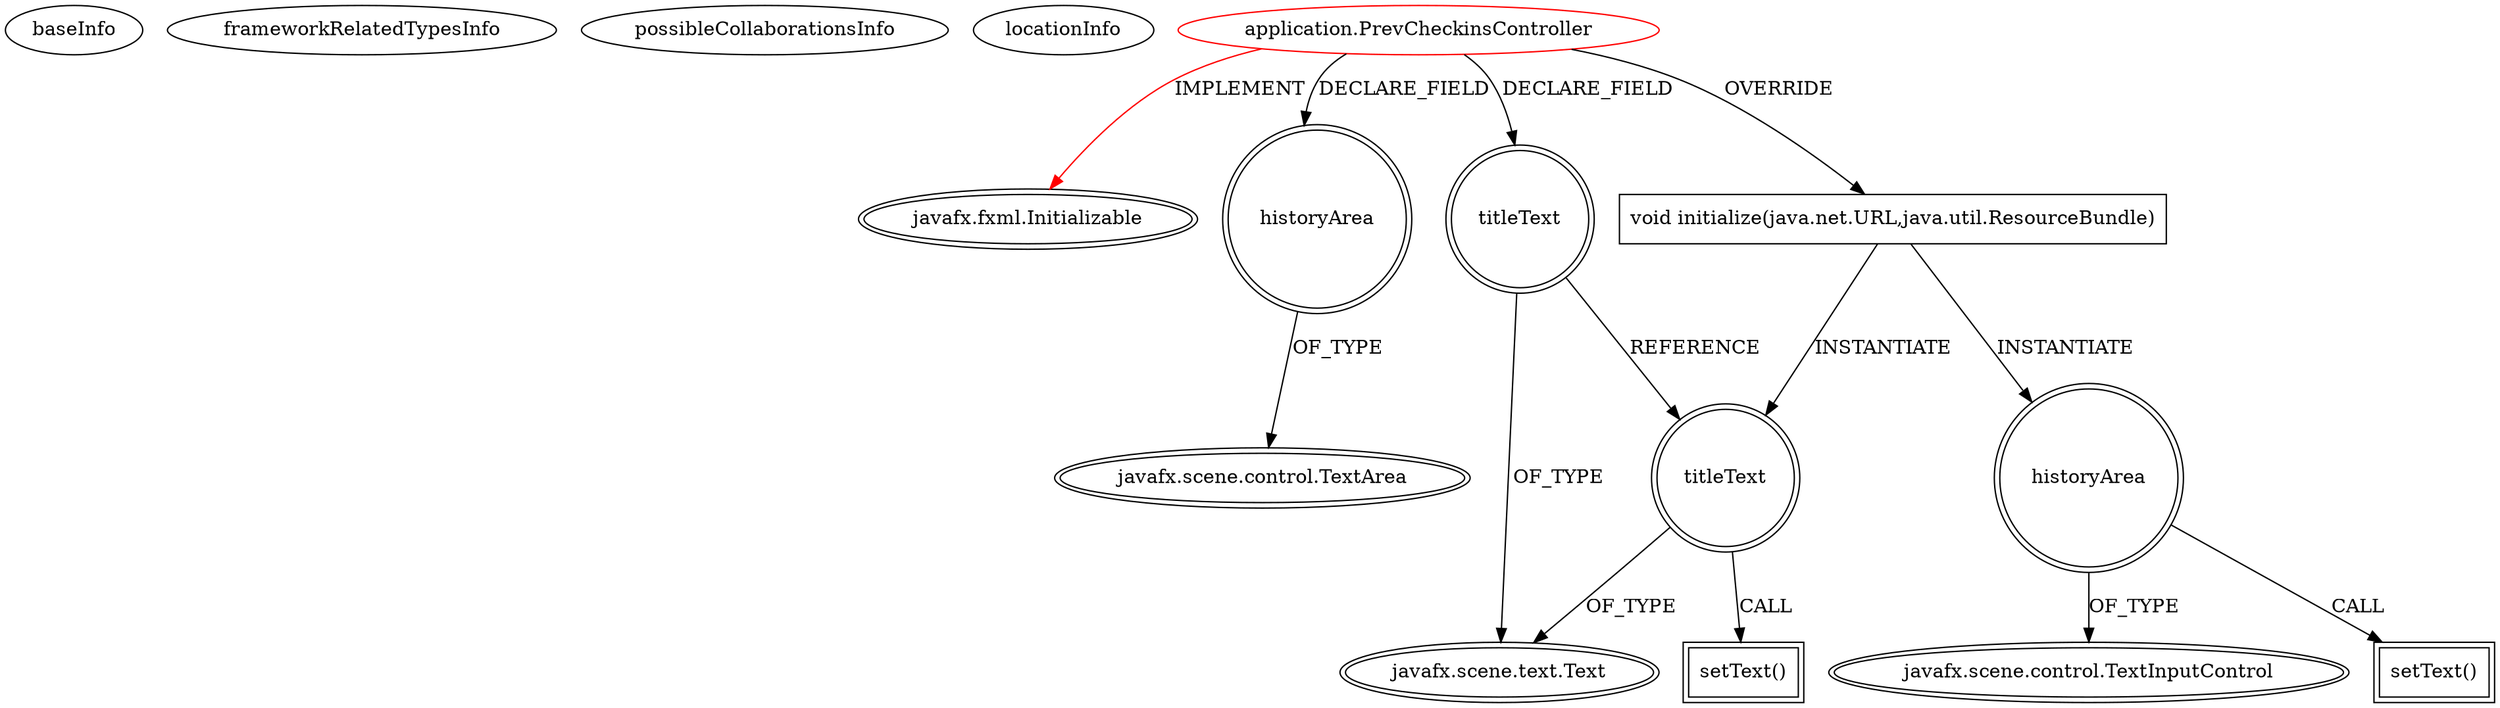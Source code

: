 digraph {
baseInfo[graphId=2593,category="extension_graph",isAnonymous=false,possibleRelation=false]
frameworkRelatedTypesInfo[0="javafx.fxml.Initializable"]
possibleCollaborationsInfo[]
locationInfo[projectName="ducknoise-TTI-Scanner",filePath="/ducknoise-TTI-Scanner/TTI-Scanner-master/TTI_Scanner/src/application/PrevCheckinsController.java",contextSignature="PrevCheckinsController",graphId="2593"]
0[label="application.PrevCheckinsController",vertexType="ROOT_CLIENT_CLASS_DECLARATION",isFrameworkType=false,color=red]
1[label="javafx.fxml.Initializable",vertexType="FRAMEWORK_INTERFACE_TYPE",isFrameworkType=true,peripheries=2]
2[label="historyArea",vertexType="FIELD_DECLARATION",isFrameworkType=true,peripheries=2,shape=circle]
3[label="javafx.scene.control.TextArea",vertexType="FRAMEWORK_CLASS_TYPE",isFrameworkType=true,peripheries=2]
4[label="titleText",vertexType="FIELD_DECLARATION",isFrameworkType=true,peripheries=2,shape=circle]
5[label="javafx.scene.text.Text",vertexType="FRAMEWORK_CLASS_TYPE",isFrameworkType=true,peripheries=2]
6[label="void initialize(java.net.URL,java.util.ResourceBundle)",vertexType="OVERRIDING_METHOD_DECLARATION",isFrameworkType=false,shape=box]
7[label="titleText",vertexType="VARIABLE_EXPRESION",isFrameworkType=true,peripheries=2,shape=circle]
8[label="setText()",vertexType="INSIDE_CALL",isFrameworkType=true,peripheries=2,shape=box]
10[label="historyArea",vertexType="VARIABLE_EXPRESION",isFrameworkType=true,peripheries=2,shape=circle]
12[label="javafx.scene.control.TextInputControl",vertexType="FRAMEWORK_CLASS_TYPE",isFrameworkType=true,peripheries=2]
11[label="setText()",vertexType="INSIDE_CALL",isFrameworkType=true,peripheries=2,shape=box]
0->1[label="IMPLEMENT",color=red]
0->2[label="DECLARE_FIELD"]
2->3[label="OF_TYPE"]
0->4[label="DECLARE_FIELD"]
4->5[label="OF_TYPE"]
0->6[label="OVERRIDE"]
6->7[label="INSTANTIATE"]
4->7[label="REFERENCE"]
7->5[label="OF_TYPE"]
7->8[label="CALL"]
6->10[label="INSTANTIATE"]
10->12[label="OF_TYPE"]
10->11[label="CALL"]
}
